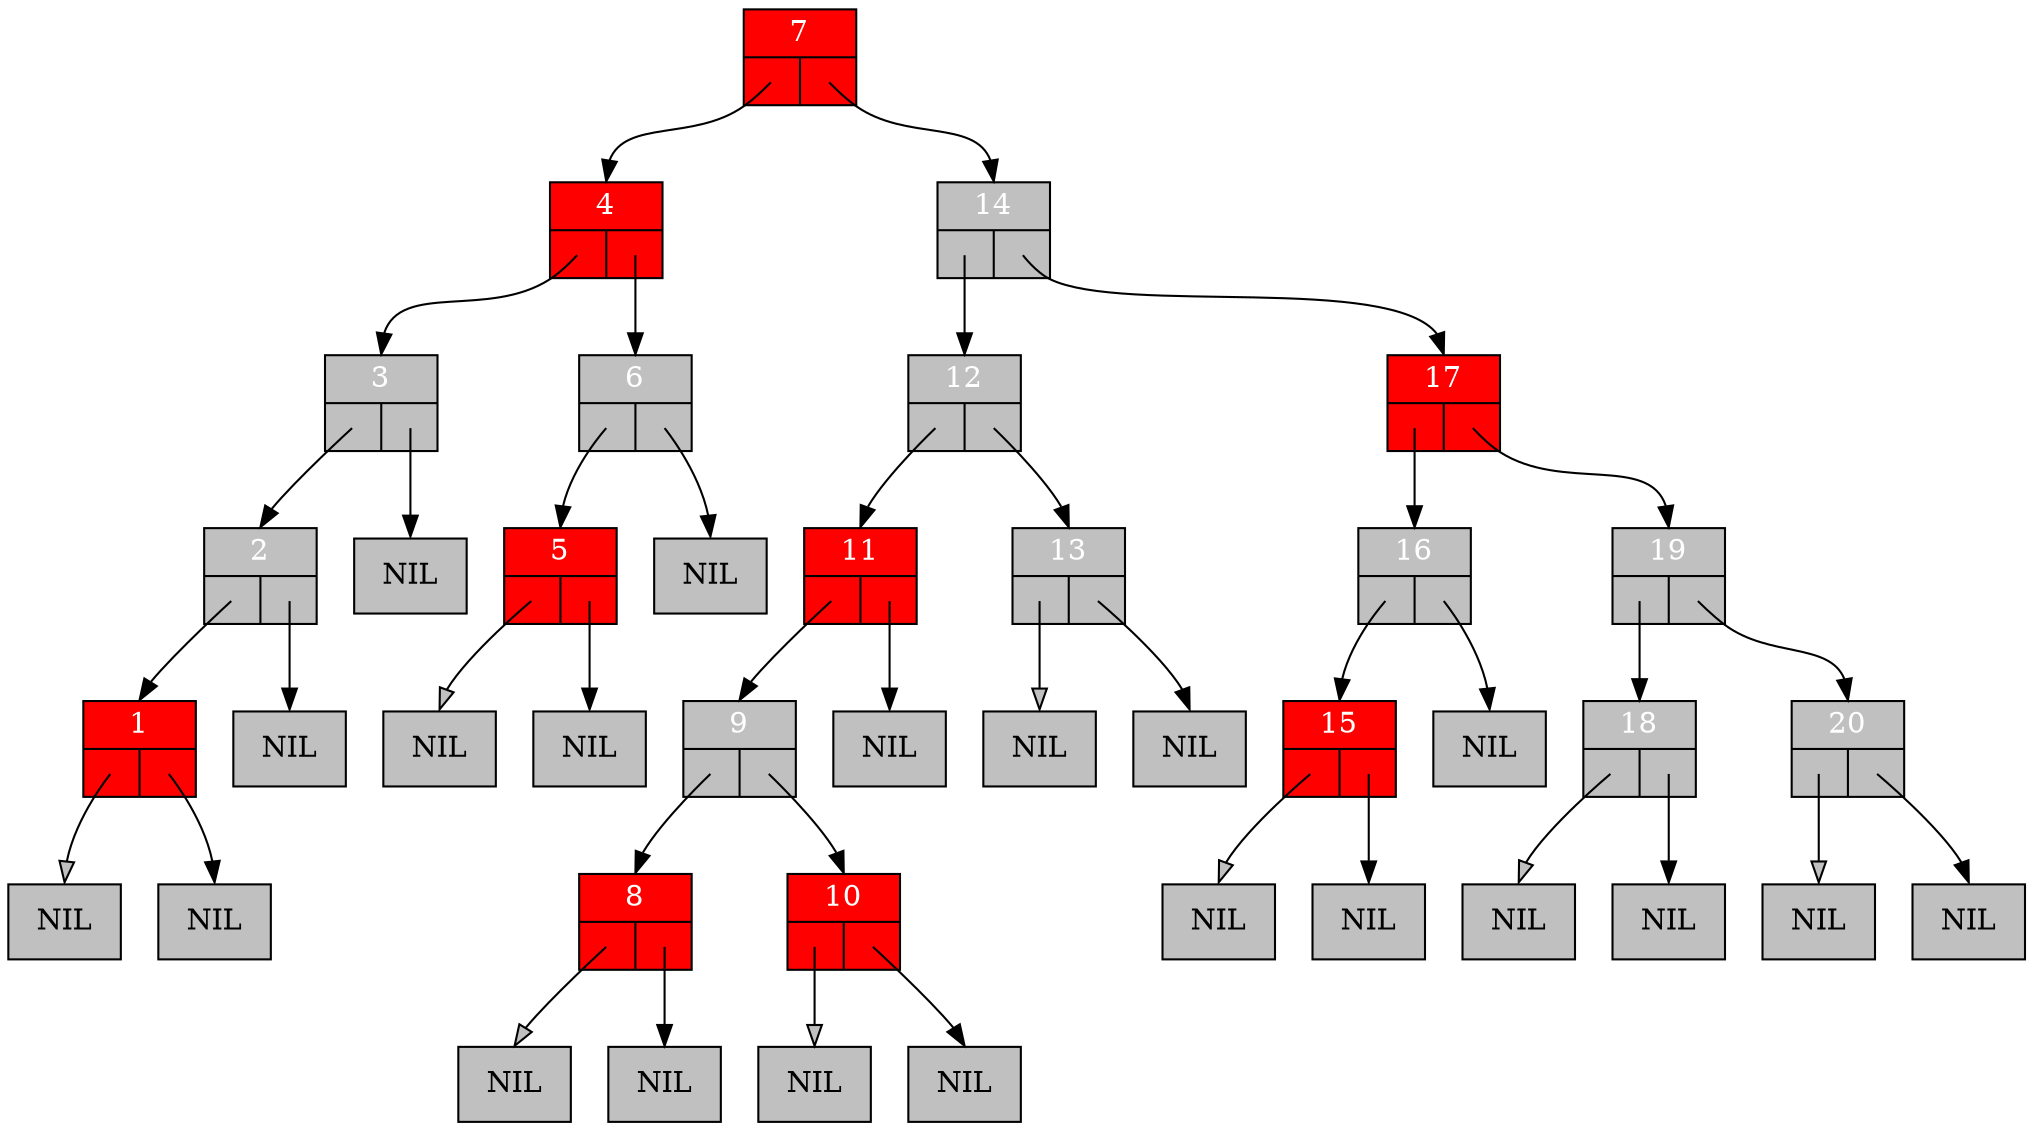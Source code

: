 digraph RedBlackTree {
	graph [ranksep=0.5];
	node [shape = record];

	n1 [style=filled, fillcolor=red, fontcolor=white, label="{1|{<left>|<right>}}"];
	lnil1 [style=filled, fillcolor=grey, label="NIL"];
	n1:left:c -> lnil1:n [fillcolor=grey, headclip=false, tailclip=false]
	rnil1 [style=filled, fillcolor=grey, label="NIL"];
	n1:right:c -> rnil1:n [headclip=false, tailclip=false]
	n2 [style=filled, fillcolor=grey, fontcolor=white, label="{2|{<left>|<right>}}"];
	n2:left:c -> n1:n [headclip=false, tailclip=false]
	rnil2 [style=filled, fillcolor=grey, label="NIL"];
	n2:right:c -> rnil2:n [headclip=false, tailclip=false]
	n3 [style=filled, fillcolor=grey, fontcolor=white, label="{3|{<left>|<right>}}"];
	n3:left:c -> n2:n [headclip=false, tailclip=false]
	rnil3 [style=filled, fillcolor=grey, label="NIL"];
	n3:right:c -> rnil3:n [headclip=false, tailclip=false]
	n4 [style=filled, fillcolor=red, fontcolor=white, label="{4|{<left>|<right>}}"];
	n4:left:c -> n3:n [headclip=false, tailclip=false]
	n4:right:c -> n6:n [headclip=false, tailclip=false]
	n5 [style=filled, fillcolor=red, fontcolor=white, label="{5|{<left>|<right>}}"];
	lnil5 [style=filled, fillcolor=grey, label="NIL"];
	n5:left:c -> lnil5:n [fillcolor=grey, headclip=false, tailclip=false]
	rnil5 [style=filled, fillcolor=grey, label="NIL"];
	n5:right:c -> rnil5:n [headclip=false, tailclip=false]
	n6 [style=filled, fillcolor=grey, fontcolor=white, label="{6|{<left>|<right>}}"];
	n6:left:c -> n5:n [headclip=false, tailclip=false]
	rnil6 [style=filled, fillcolor=grey, label="NIL"];
	n6:right:c -> rnil6:n [headclip=false, tailclip=false]
	n7 [style=filled, fillcolor=red, fontcolor=white, label="{7|{<left>|<right>}}"];
	n7:left:c -> n4:n [headclip=false, tailclip=false]
	n7:right:c -> n14:n [headclip=false, tailclip=false]
	n8 [style=filled, fillcolor=red, fontcolor=white, label="{8|{<left>|<right>}}"];
	lnil8 [style=filled, fillcolor=grey, label="NIL"];
	n8:left:c -> lnil8:n [fillcolor=grey, headclip=false, tailclip=false]
	rnil8 [style=filled, fillcolor=grey, label="NIL"];
	n8:right:c -> rnil8:n [headclip=false, tailclip=false]
	n9 [style=filled, fillcolor=grey, fontcolor=white, label="{9|{<left>|<right>}}"];
	n9:left:c -> n8:n [headclip=false, tailclip=false]
	n9:right:c -> n10:n [headclip=false, tailclip=false]
	n10 [style=filled, fillcolor=red, fontcolor=white, label="{10|{<left>|<right>}}"];
	lnil10 [style=filled, fillcolor=grey, label="NIL"];
	n10:left:c -> lnil10:n [fillcolor=grey, headclip=false, tailclip=false]
	rnil10 [style=filled, fillcolor=grey, label="NIL"];
	n10:right:c -> rnil10:n [headclip=false, tailclip=false]
	n11 [style=filled, fillcolor=red, fontcolor=white, label="{11|{<left>|<right>}}"];
	n11:left:c -> n9:n [headclip=false, tailclip=false]
	rnil11 [style=filled, fillcolor=grey, label="NIL"];
	n11:right:c -> rnil11:n [headclip=false, tailclip=false]
	n12 [style=filled, fillcolor=grey, fontcolor=white, label="{12|{<left>|<right>}}"];
	n12:left:c -> n11:n [headclip=false, tailclip=false]
	n12:right:c -> n13:n [headclip=false, tailclip=false]
	n13 [style=filled, fillcolor=grey, fontcolor=white, label="{13|{<left>|<right>}}"];
	lnil13 [style=filled, fillcolor=grey, label="NIL"];
	n13:left:c -> lnil13:n [fillcolor=grey, headclip=false, tailclip=false]
	rnil13 [style=filled, fillcolor=grey, label="NIL"];
	n13:right:c -> rnil13:n [headclip=false, tailclip=false]
	n14 [style=filled, fillcolor=grey, fontcolor=white, label="{14|{<left>|<right>}}"];
	n14:left:c -> n12:n [headclip=false, tailclip=false]
	n14:right:c -> n17:n [headclip=false, tailclip=false]
	n15 [style=filled, fillcolor=red, fontcolor=white, label="{15|{<left>|<right>}}"];
	lnil15 [style=filled, fillcolor=grey, label="NIL"];
	n15:left:c -> lnil15:n [fillcolor=grey, headclip=false, tailclip=false]
	rnil15 [style=filled, fillcolor=grey, label="NIL"];
	n15:right:c -> rnil15:n [headclip=false, tailclip=false]
	n16 [style=filled, fillcolor=grey, fontcolor=white, label="{16|{<left>|<right>}}"];
	n16:left:c -> n15:n [headclip=false, tailclip=false]
	rnil16 [style=filled, fillcolor=grey, label="NIL"];
	n16:right:c -> rnil16:n [headclip=false, tailclip=false]
	n17 [style=filled, fillcolor=red, fontcolor=white, label="{17|{<left>|<right>}}"];
	n17:left:c -> n16:n [headclip=false, tailclip=false]
	n17:right:c -> n19:n [headclip=false, tailclip=false]
	n18 [style=filled, fillcolor=grey, fontcolor=white, label="{18|{<left>|<right>}}"];
	lnil18 [style=filled, fillcolor=grey, label="NIL"];
	n18:left:c -> lnil18:n [fillcolor=grey, headclip=false, tailclip=false]
	rnil18 [style=filled, fillcolor=grey, label="NIL"];
	n18:right:c -> rnil18:n [headclip=false, tailclip=false]
	n19 [style=filled, fillcolor=grey, fontcolor=white, label="{19|{<left>|<right>}}"];
	n19:left:c -> n18:n [headclip=false, tailclip=false]
	n19:right:c -> n20:n [headclip=false, tailclip=false]
	n20 [style=filled, fillcolor=grey, fontcolor=white, label="{20|{<left>|<right>}}"];
	lnil20 [style=filled, fillcolor=grey, label="NIL"];
	n20:left:c -> lnil20:n [fillcolor=grey, headclip=false, tailclip=false]
	rnil20 [style=filled, fillcolor=grey, label="NIL"];
	n20:right:c -> rnil20:n [headclip=false, tailclip=false]

}
